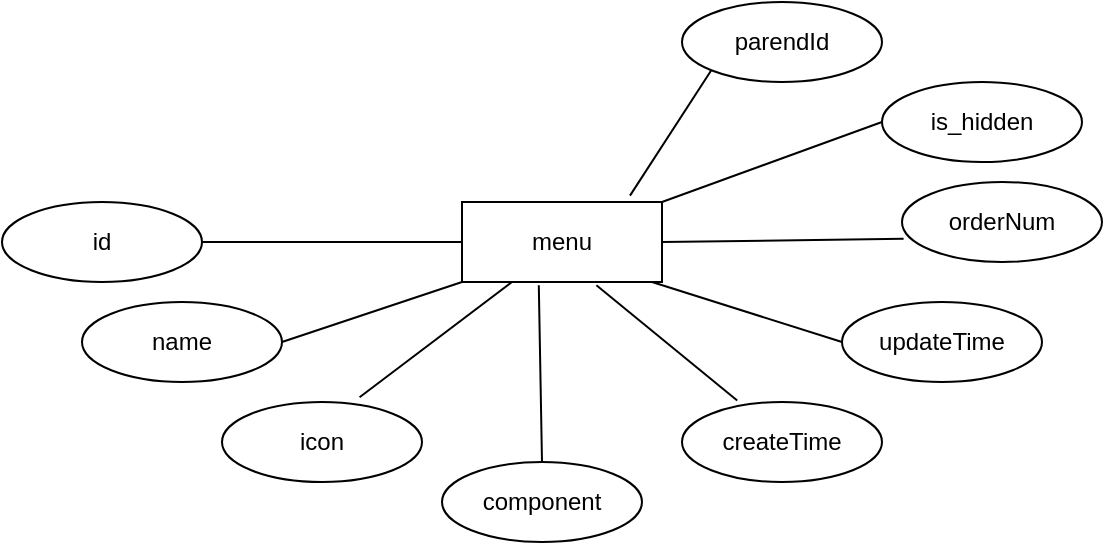 <mxfile version="17.1.2" type="github"><diagram id="NENjk4Dp_AYdqYu3ucQL" name="Page-1"><mxGraphModel dx="1038" dy="556" grid="1" gridSize="10" guides="1" tooltips="1" connect="1" arrows="1" fold="1" page="1" pageScale="1" pageWidth="827" pageHeight="1169" math="0" shadow="0"><root><mxCell id="0"/><mxCell id="1" parent="0"/><mxCell id="v3TIHrBx4xovfe4ecz_5-1" value="menu" style="whiteSpace=wrap;html=1;align=center;" vertex="1" parent="1"><mxGeometry x="270" y="190" width="100" height="40" as="geometry"/></mxCell><mxCell id="v3TIHrBx4xovfe4ecz_5-2" value="id" style="ellipse;whiteSpace=wrap;html=1;align=center;" vertex="1" parent="1"><mxGeometry x="40" y="190" width="100" height="40" as="geometry"/></mxCell><mxCell id="v3TIHrBx4xovfe4ecz_5-3" value="name" style="ellipse;whiteSpace=wrap;html=1;align=center;" vertex="1" parent="1"><mxGeometry x="80" y="240" width="100" height="40" as="geometry"/></mxCell><mxCell id="v3TIHrBx4xovfe4ecz_5-4" value="component" style="ellipse;whiteSpace=wrap;html=1;align=center;" vertex="1" parent="1"><mxGeometry x="260" y="320" width="100" height="40" as="geometry"/></mxCell><mxCell id="v3TIHrBx4xovfe4ecz_5-5" value="icon" style="ellipse;whiteSpace=wrap;html=1;align=center;" vertex="1" parent="1"><mxGeometry x="150" y="290" width="100" height="40" as="geometry"/></mxCell><mxCell id="v3TIHrBx4xovfe4ecz_5-6" value="createTime" style="ellipse;whiteSpace=wrap;html=1;align=center;" vertex="1" parent="1"><mxGeometry x="380" y="290" width="100" height="40" as="geometry"/></mxCell><mxCell id="v3TIHrBx4xovfe4ecz_5-7" value="updateTime" style="ellipse;whiteSpace=wrap;html=1;align=center;" vertex="1" parent="1"><mxGeometry x="460" y="240" width="100" height="40" as="geometry"/></mxCell><mxCell id="v3TIHrBx4xovfe4ecz_5-8" value="is_hidden" style="ellipse;whiteSpace=wrap;html=1;align=center;" vertex="1" parent="1"><mxGeometry x="480" y="130" width="100" height="40" as="geometry"/></mxCell><mxCell id="v3TIHrBx4xovfe4ecz_5-9" value="orderNum" style="ellipse;whiteSpace=wrap;html=1;align=center;" vertex="1" parent="1"><mxGeometry x="490" y="180" width="100" height="40" as="geometry"/></mxCell><mxCell id="v3TIHrBx4xovfe4ecz_5-10" value="parendId" style="ellipse;whiteSpace=wrap;html=1;align=center;" vertex="1" parent="1"><mxGeometry x="380" y="90" width="100" height="40" as="geometry"/></mxCell><mxCell id="v3TIHrBx4xovfe4ecz_5-15" value="" style="endArrow=none;html=1;rounded=0;exitX=1;exitY=0.5;exitDx=0;exitDy=0;entryX=0;entryY=0.5;entryDx=0;entryDy=0;" edge="1" parent="1" source="v3TIHrBx4xovfe4ecz_5-2" target="v3TIHrBx4xovfe4ecz_5-1"><mxGeometry relative="1" as="geometry"><mxPoint x="330" y="290" as="sourcePoint"/><mxPoint x="490" y="290" as="targetPoint"/></mxGeometry></mxCell><mxCell id="v3TIHrBx4xovfe4ecz_5-16" value="" style="endArrow=none;html=1;rounded=0;exitX=1;exitY=0.5;exitDx=0;exitDy=0;entryX=0;entryY=1;entryDx=0;entryDy=0;" edge="1" parent="1" source="v3TIHrBx4xovfe4ecz_5-3" target="v3TIHrBx4xovfe4ecz_5-1"><mxGeometry relative="1" as="geometry"><mxPoint x="200" y="259.5" as="sourcePoint"/><mxPoint x="330" y="259.5" as="targetPoint"/></mxGeometry></mxCell><mxCell id="v3TIHrBx4xovfe4ecz_5-17" value="" style="endArrow=none;html=1;rounded=0;exitX=0.688;exitY=-0.06;exitDx=0;exitDy=0;entryX=0.25;entryY=1;entryDx=0;entryDy=0;exitPerimeter=0;" edge="1" parent="1" source="v3TIHrBx4xovfe4ecz_5-5" target="v3TIHrBx4xovfe4ecz_5-1"><mxGeometry relative="1" as="geometry"><mxPoint x="160" y="230" as="sourcePoint"/><mxPoint x="290" y="230" as="targetPoint"/></mxGeometry></mxCell><mxCell id="v3TIHrBx4xovfe4ecz_5-18" value="" style="endArrow=none;html=1;rounded=0;exitX=0.5;exitY=0;exitDx=0;exitDy=0;entryX=0.384;entryY=1.04;entryDx=0;entryDy=0;entryPerimeter=0;" edge="1" parent="1" source="v3TIHrBx4xovfe4ecz_5-4" target="v3TIHrBx4xovfe4ecz_5-1"><mxGeometry relative="1" as="geometry"><mxPoint x="260" y="259.5" as="sourcePoint"/><mxPoint x="310" y="240" as="targetPoint"/></mxGeometry></mxCell><mxCell id="v3TIHrBx4xovfe4ecz_5-19" value="" style="endArrow=none;html=1;rounded=0;exitX=0.672;exitY=1.04;exitDx=0;exitDy=0;entryX=0.276;entryY=-0.02;entryDx=0;entryDy=0;entryPerimeter=0;exitPerimeter=0;" edge="1" parent="1" source="v3TIHrBx4xovfe4ecz_5-1" target="v3TIHrBx4xovfe4ecz_5-6"><mxGeometry relative="1" as="geometry"><mxPoint x="330" y="250" as="sourcePoint"/><mxPoint x="460" y="250" as="targetPoint"/></mxGeometry></mxCell><mxCell id="v3TIHrBx4xovfe4ecz_5-20" value="" style="endArrow=none;html=1;rounded=0;exitX=1;exitY=0.5;exitDx=0;exitDy=0;entryX=0;entryY=0.5;entryDx=0;entryDy=0;" edge="1" parent="1" target="v3TIHrBx4xovfe4ecz_5-7"><mxGeometry relative="1" as="geometry"><mxPoint x="365" y="230" as="sourcePoint"/><mxPoint x="495" y="230" as="targetPoint"/></mxGeometry></mxCell><mxCell id="v3TIHrBx4xovfe4ecz_5-21" value="" style="endArrow=none;html=1;rounded=0;exitX=1;exitY=0.5;exitDx=0;exitDy=0;entryX=0.008;entryY=0.71;entryDx=0;entryDy=0;entryPerimeter=0;" edge="1" parent="1" source="v3TIHrBx4xovfe4ecz_5-1" target="v3TIHrBx4xovfe4ecz_5-9"><mxGeometry relative="1" as="geometry"><mxPoint x="380" y="209.5" as="sourcePoint"/><mxPoint x="470" y="220" as="targetPoint"/></mxGeometry></mxCell><mxCell id="v3TIHrBx4xovfe4ecz_5-22" value="" style="endArrow=none;html=1;rounded=0;exitX=1;exitY=0;exitDx=0;exitDy=0;entryX=0;entryY=0.5;entryDx=0;entryDy=0;" edge="1" parent="1" source="v3TIHrBx4xovfe4ecz_5-1" target="v3TIHrBx4xovfe4ecz_5-8"><mxGeometry relative="1" as="geometry"><mxPoint x="330" y="150" as="sourcePoint"/><mxPoint x="460" y="150" as="targetPoint"/></mxGeometry></mxCell><mxCell id="v3TIHrBx4xovfe4ecz_5-24" value="" style="endArrow=none;html=1;rounded=0;exitX=0.84;exitY=-0.08;exitDx=0;exitDy=0;entryX=0;entryY=1;entryDx=0;entryDy=0;exitPerimeter=0;" edge="1" parent="1" source="v3TIHrBx4xovfe4ecz_5-1" target="v3TIHrBx4xovfe4ecz_5-10"><mxGeometry relative="1" as="geometry"><mxPoint x="255" y="140" as="sourcePoint"/><mxPoint x="385" y="140" as="targetPoint"/></mxGeometry></mxCell></root></mxGraphModel></diagram></mxfile>